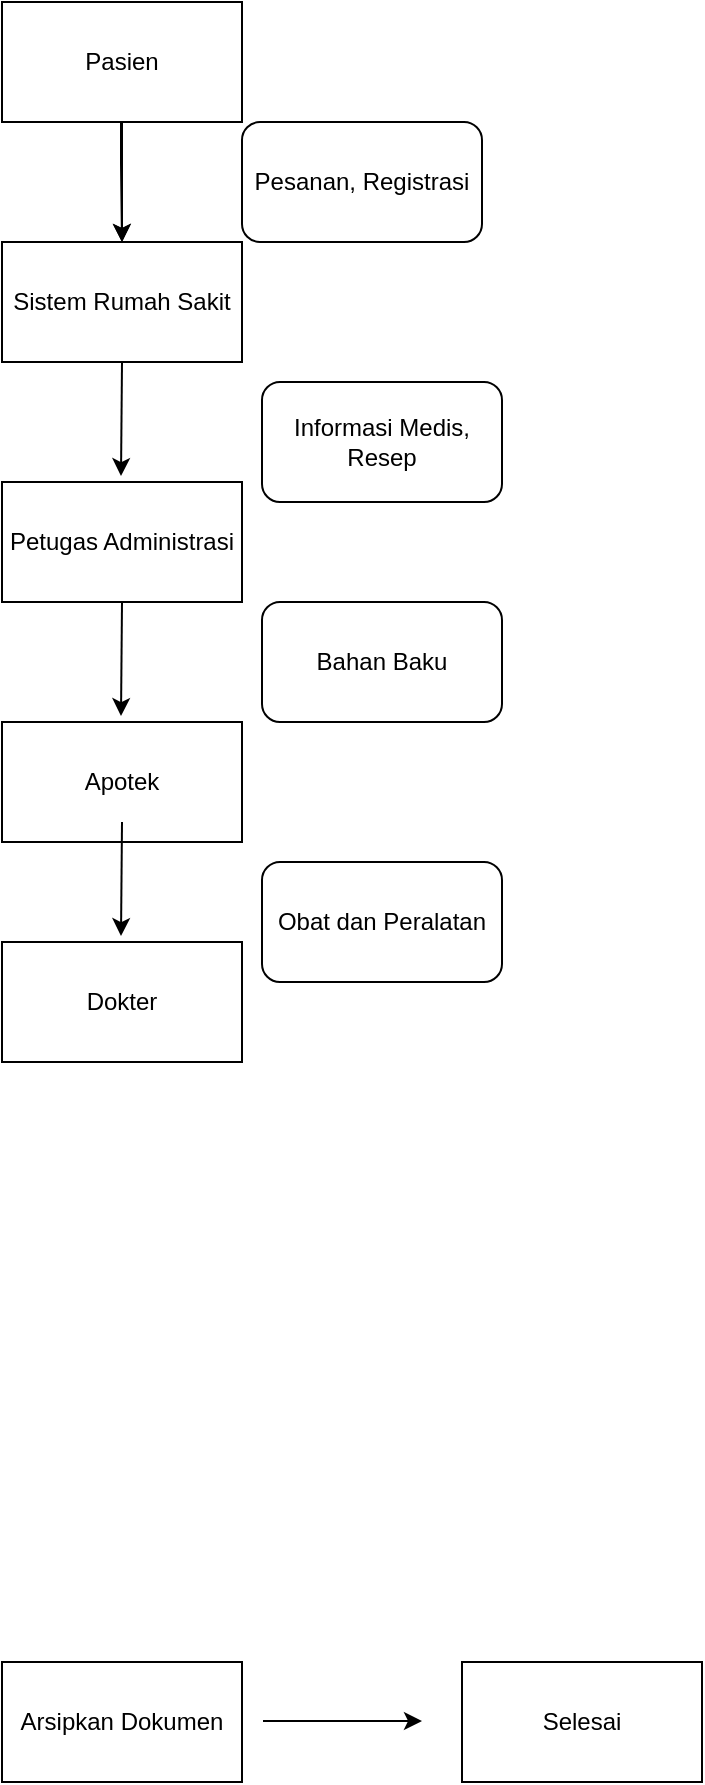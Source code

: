 <mxfile version="24.7.7">
  <diagram name="Page-1" id="pLeqcOIVSzruSowAgG1x">
    <mxGraphModel dx="472" dy="737" grid="1" gridSize="10" guides="1" tooltips="1" connect="1" arrows="1" fold="1" page="1" pageScale="1" pageWidth="850" pageHeight="1100" math="0" shadow="0">
      <root>
        <mxCell id="0" />
        <mxCell id="1" parent="0" />
        <mxCell id="8L2prVtDsdI7grSmS35x-3" value="" style="endArrow=classic;html=1;rounded=0;entryX=0.5;entryY=0;entryDx=0;entryDy=0;" parent="1" target="8L2prVtDsdI7grSmS35x-4" edge="1">
          <mxGeometry width="50" height="50" relative="1" as="geometry">
            <mxPoint x="139.5" y="160" as="sourcePoint" />
            <mxPoint x="139.5" y="210.5" as="targetPoint" />
            <Array as="points">
              <mxPoint x="139.5" y="180.5" />
            </Array>
          </mxGeometry>
        </mxCell>
        <mxCell id="8L2prVtDsdI7grSmS35x-5" value="" style="endArrow=classic;html=1;rounded=0;" parent="1" source="8L2prVtDsdI7grSmS35x-4" edge="1">
          <mxGeometry width="50" height="50" relative="1" as="geometry">
            <mxPoint x="149.5" y="170" as="sourcePoint" />
            <mxPoint x="149.5" y="230" as="targetPoint" />
            <Array as="points" />
          </mxGeometry>
        </mxCell>
        <mxCell id="8L2prVtDsdI7grSmS35x-6" value="" style="endArrow=classic;html=1;rounded=0;entryX=0.575;entryY=0.117;entryDx=0;entryDy=0;entryPerimeter=0;" parent="1" edge="1">
          <mxGeometry width="50" height="50" relative="1" as="geometry">
            <mxPoint x="140" y="280" as="sourcePoint" />
            <mxPoint x="139.5" y="337.02" as="targetPoint" />
            <Array as="points" />
          </mxGeometry>
        </mxCell>
        <mxCell id="8L2prVtDsdI7grSmS35x-4" value="Sistem Rumah Sakit" style="rounded=0;whiteSpace=wrap;html=1;" parent="1" vertex="1">
          <mxGeometry x="80" y="220" width="120" height="60" as="geometry" />
        </mxCell>
        <mxCell id="8L2prVtDsdI7grSmS35x-7" value="Petugas Administrasi" style="rounded=0;whiteSpace=wrap;html=1;" parent="1" vertex="1">
          <mxGeometry x="80" y="340" width="120" height="60" as="geometry" />
        </mxCell>
        <mxCell id="8L2prVtDsdI7grSmS35x-8" value="" style="endArrow=classic;html=1;rounded=0;entryX=0.575;entryY=0.117;entryDx=0;entryDy=0;entryPerimeter=0;" parent="1" edge="1">
          <mxGeometry width="50" height="50" relative="1" as="geometry">
            <mxPoint x="140" y="400" as="sourcePoint" />
            <mxPoint x="139.5" y="457.02" as="targetPoint" />
            <Array as="points" />
          </mxGeometry>
        </mxCell>
        <mxCell id="8L2prVtDsdI7grSmS35x-10" value="Apotek" style="rounded=0;whiteSpace=wrap;html=1;" parent="1" vertex="1">
          <mxGeometry x="80" y="460" width="120" height="60" as="geometry" />
        </mxCell>
        <mxCell id="8L2prVtDsdI7grSmS35x-11" value="" style="endArrow=classic;html=1;rounded=0;entryX=0.575;entryY=0.117;entryDx=0;entryDy=0;entryPerimeter=0;" parent="1" edge="1">
          <mxGeometry width="50" height="50" relative="1" as="geometry">
            <mxPoint x="140" y="510" as="sourcePoint" />
            <mxPoint x="139.5" y="567.02" as="targetPoint" />
            <Array as="points" />
          </mxGeometry>
        </mxCell>
        <mxCell id="8L2prVtDsdI7grSmS35x-13" value="Dokter" style="rounded=0;whiteSpace=wrap;html=1;" parent="1" vertex="1">
          <mxGeometry x="80" y="570" width="120" height="60" as="geometry" />
        </mxCell>
        <mxCell id="8L2prVtDsdI7grSmS35x-32" value="" style="edgeStyle=orthogonalEdgeStyle;rounded=0;orthogonalLoop=1;jettySize=auto;html=1;" parent="1" source="8L2prVtDsdI7grSmS35x-18" target="8L2prVtDsdI7grSmS35x-4" edge="1">
          <mxGeometry relative="1" as="geometry">
            <Array as="points">
              <mxPoint x="140" y="190" />
              <mxPoint x="140" y="190" />
            </Array>
          </mxGeometry>
        </mxCell>
        <mxCell id="8L2prVtDsdI7grSmS35x-18" value="Pasien" style="rounded=0;whiteSpace=wrap;html=1;" parent="1" vertex="1">
          <mxGeometry x="80" y="100" width="120" height="60" as="geometry" />
        </mxCell>
        <mxCell id="8L2prVtDsdI7grSmS35x-28" value="Arsipkan Dokumen" style="rounded=0;whiteSpace=wrap;html=1;" parent="1" vertex="1">
          <mxGeometry x="80" y="930" width="120" height="60" as="geometry" />
        </mxCell>
        <mxCell id="8L2prVtDsdI7grSmS35x-30" value="" style="endArrow=classic;html=1;rounded=0;" parent="1" edge="1">
          <mxGeometry width="50" height="50" relative="1" as="geometry">
            <mxPoint x="210.5" y="959.5" as="sourcePoint" />
            <mxPoint x="290" y="959.5" as="targetPoint" />
            <Array as="points" />
          </mxGeometry>
        </mxCell>
        <mxCell id="8L2prVtDsdI7grSmS35x-31" value="Selesai" style="rounded=0;whiteSpace=wrap;html=1;" parent="1" vertex="1">
          <mxGeometry x="310" y="930" width="120" height="60" as="geometry" />
        </mxCell>
        <mxCell id="oDYUZnO7BUIXwqIdE7ZK-4" value="Pesanan, Registrasi" style="rounded=1;whiteSpace=wrap;html=1;" vertex="1" parent="1">
          <mxGeometry x="200" y="160" width="120" height="60" as="geometry" />
        </mxCell>
        <mxCell id="oDYUZnO7BUIXwqIdE7ZK-5" value="Informasi Medis, Resep" style="rounded=1;whiteSpace=wrap;html=1;" vertex="1" parent="1">
          <mxGeometry x="210" y="290" width="120" height="60" as="geometry" />
        </mxCell>
        <mxCell id="oDYUZnO7BUIXwqIdE7ZK-6" value="Bahan Baku" style="rounded=1;whiteSpace=wrap;html=1;" vertex="1" parent="1">
          <mxGeometry x="210" y="400" width="120" height="60" as="geometry" />
        </mxCell>
        <mxCell id="oDYUZnO7BUIXwqIdE7ZK-7" value="Obat dan Peralatan" style="rounded=1;whiteSpace=wrap;html=1;" vertex="1" parent="1">
          <mxGeometry x="210" y="530" width="120" height="60" as="geometry" />
        </mxCell>
      </root>
    </mxGraphModel>
  </diagram>
</mxfile>
